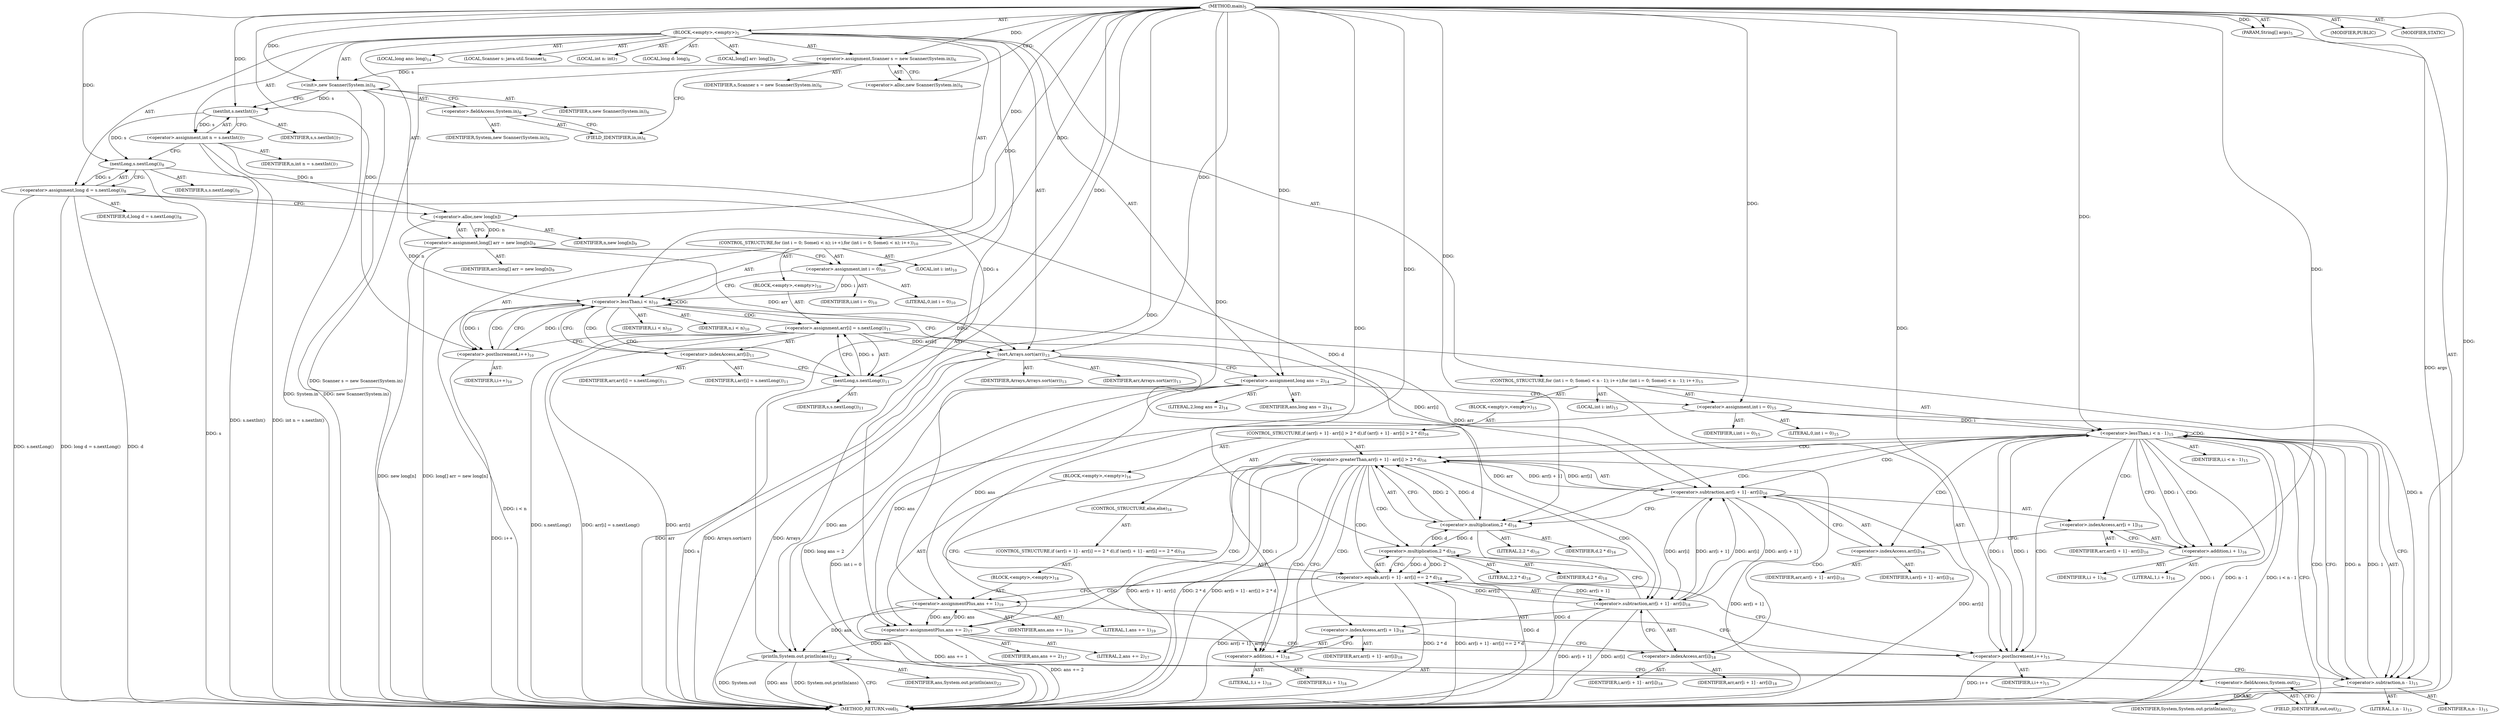 digraph "main" {  
"19" [label = <(METHOD,main)<SUB>5</SUB>> ]
"20" [label = <(PARAM,String[] args)<SUB>5</SUB>> ]
"21" [label = <(BLOCK,&lt;empty&gt;,&lt;empty&gt;)<SUB>5</SUB>> ]
"4" [label = <(LOCAL,Scanner s: java.util.Scanner)<SUB>6</SUB>> ]
"22" [label = <(&lt;operator&gt;.assignment,Scanner s = new Scanner(System.in))<SUB>6</SUB>> ]
"23" [label = <(IDENTIFIER,s,Scanner s = new Scanner(System.in))<SUB>6</SUB>> ]
"24" [label = <(&lt;operator&gt;.alloc,new Scanner(System.in))<SUB>6</SUB>> ]
"25" [label = <(&lt;init&gt;,new Scanner(System.in))<SUB>6</SUB>> ]
"3" [label = <(IDENTIFIER,s,new Scanner(System.in))<SUB>6</SUB>> ]
"26" [label = <(&lt;operator&gt;.fieldAccess,System.in)<SUB>6</SUB>> ]
"27" [label = <(IDENTIFIER,System,new Scanner(System.in))<SUB>6</SUB>> ]
"28" [label = <(FIELD_IDENTIFIER,in,in)<SUB>6</SUB>> ]
"29" [label = <(LOCAL,int n: int)<SUB>7</SUB>> ]
"30" [label = <(&lt;operator&gt;.assignment,int n = s.nextInt())<SUB>7</SUB>> ]
"31" [label = <(IDENTIFIER,n,int n = s.nextInt())<SUB>7</SUB>> ]
"32" [label = <(nextInt,s.nextInt())<SUB>7</SUB>> ]
"33" [label = <(IDENTIFIER,s,s.nextInt())<SUB>7</SUB>> ]
"34" [label = <(LOCAL,long d: long)<SUB>8</SUB>> ]
"35" [label = <(&lt;operator&gt;.assignment,long d = s.nextLong())<SUB>8</SUB>> ]
"36" [label = <(IDENTIFIER,d,long d = s.nextLong())<SUB>8</SUB>> ]
"37" [label = <(nextLong,s.nextLong())<SUB>8</SUB>> ]
"38" [label = <(IDENTIFIER,s,s.nextLong())<SUB>8</SUB>> ]
"39" [label = <(LOCAL,long[] arr: long[])<SUB>9</SUB>> ]
"40" [label = <(&lt;operator&gt;.assignment,long[] arr = new long[n])<SUB>9</SUB>> ]
"41" [label = <(IDENTIFIER,arr,long[] arr = new long[n])<SUB>9</SUB>> ]
"42" [label = <(&lt;operator&gt;.alloc,new long[n])> ]
"43" [label = <(IDENTIFIER,n,new long[n])<SUB>9</SUB>> ]
"44" [label = <(CONTROL_STRUCTURE,for (int i = 0; Some(i &lt; n); i++),for (int i = 0; Some(i &lt; n); i++))<SUB>10</SUB>> ]
"45" [label = <(LOCAL,int i: int)<SUB>10</SUB>> ]
"46" [label = <(&lt;operator&gt;.assignment,int i = 0)<SUB>10</SUB>> ]
"47" [label = <(IDENTIFIER,i,int i = 0)<SUB>10</SUB>> ]
"48" [label = <(LITERAL,0,int i = 0)<SUB>10</SUB>> ]
"49" [label = <(&lt;operator&gt;.lessThan,i &lt; n)<SUB>10</SUB>> ]
"50" [label = <(IDENTIFIER,i,i &lt; n)<SUB>10</SUB>> ]
"51" [label = <(IDENTIFIER,n,i &lt; n)<SUB>10</SUB>> ]
"52" [label = <(&lt;operator&gt;.postIncrement,i++)<SUB>10</SUB>> ]
"53" [label = <(IDENTIFIER,i,i++)<SUB>10</SUB>> ]
"54" [label = <(BLOCK,&lt;empty&gt;,&lt;empty&gt;)<SUB>10</SUB>> ]
"55" [label = <(&lt;operator&gt;.assignment,arr[i] = s.nextLong())<SUB>11</SUB>> ]
"56" [label = <(&lt;operator&gt;.indexAccess,arr[i])<SUB>11</SUB>> ]
"57" [label = <(IDENTIFIER,arr,arr[i] = s.nextLong())<SUB>11</SUB>> ]
"58" [label = <(IDENTIFIER,i,arr[i] = s.nextLong())<SUB>11</SUB>> ]
"59" [label = <(nextLong,s.nextLong())<SUB>11</SUB>> ]
"60" [label = <(IDENTIFIER,s,s.nextLong())<SUB>11</SUB>> ]
"61" [label = <(sort,Arrays.sort(arr))<SUB>13</SUB>> ]
"62" [label = <(IDENTIFIER,Arrays,Arrays.sort(arr))<SUB>13</SUB>> ]
"63" [label = <(IDENTIFIER,arr,Arrays.sort(arr))<SUB>13</SUB>> ]
"64" [label = <(LOCAL,long ans: long)<SUB>14</SUB>> ]
"65" [label = <(&lt;operator&gt;.assignment,long ans = 2)<SUB>14</SUB>> ]
"66" [label = <(IDENTIFIER,ans,long ans = 2)<SUB>14</SUB>> ]
"67" [label = <(LITERAL,2,long ans = 2)<SUB>14</SUB>> ]
"68" [label = <(CONTROL_STRUCTURE,for (int i = 0; Some(i &lt; n - 1); i++),for (int i = 0; Some(i &lt; n - 1); i++))<SUB>15</SUB>> ]
"69" [label = <(LOCAL,int i: int)<SUB>15</SUB>> ]
"70" [label = <(&lt;operator&gt;.assignment,int i = 0)<SUB>15</SUB>> ]
"71" [label = <(IDENTIFIER,i,int i = 0)<SUB>15</SUB>> ]
"72" [label = <(LITERAL,0,int i = 0)<SUB>15</SUB>> ]
"73" [label = <(&lt;operator&gt;.lessThan,i &lt; n - 1)<SUB>15</SUB>> ]
"74" [label = <(IDENTIFIER,i,i &lt; n - 1)<SUB>15</SUB>> ]
"75" [label = <(&lt;operator&gt;.subtraction,n - 1)<SUB>15</SUB>> ]
"76" [label = <(IDENTIFIER,n,n - 1)<SUB>15</SUB>> ]
"77" [label = <(LITERAL,1,n - 1)<SUB>15</SUB>> ]
"78" [label = <(&lt;operator&gt;.postIncrement,i++)<SUB>15</SUB>> ]
"79" [label = <(IDENTIFIER,i,i++)<SUB>15</SUB>> ]
"80" [label = <(BLOCK,&lt;empty&gt;,&lt;empty&gt;)<SUB>15</SUB>> ]
"81" [label = <(CONTROL_STRUCTURE,if (arr[i + 1] - arr[i] &gt; 2 * d),if (arr[i + 1] - arr[i] &gt; 2 * d))<SUB>16</SUB>> ]
"82" [label = <(&lt;operator&gt;.greaterThan,arr[i + 1] - arr[i] &gt; 2 * d)<SUB>16</SUB>> ]
"83" [label = <(&lt;operator&gt;.subtraction,arr[i + 1] - arr[i])<SUB>16</SUB>> ]
"84" [label = <(&lt;operator&gt;.indexAccess,arr[i + 1])<SUB>16</SUB>> ]
"85" [label = <(IDENTIFIER,arr,arr[i + 1] - arr[i])<SUB>16</SUB>> ]
"86" [label = <(&lt;operator&gt;.addition,i + 1)<SUB>16</SUB>> ]
"87" [label = <(IDENTIFIER,i,i + 1)<SUB>16</SUB>> ]
"88" [label = <(LITERAL,1,i + 1)<SUB>16</SUB>> ]
"89" [label = <(&lt;operator&gt;.indexAccess,arr[i])<SUB>16</SUB>> ]
"90" [label = <(IDENTIFIER,arr,arr[i + 1] - arr[i])<SUB>16</SUB>> ]
"91" [label = <(IDENTIFIER,i,arr[i + 1] - arr[i])<SUB>16</SUB>> ]
"92" [label = <(&lt;operator&gt;.multiplication,2 * d)<SUB>16</SUB>> ]
"93" [label = <(LITERAL,2,2 * d)<SUB>16</SUB>> ]
"94" [label = <(IDENTIFIER,d,2 * d)<SUB>16</SUB>> ]
"95" [label = <(BLOCK,&lt;empty&gt;,&lt;empty&gt;)<SUB>16</SUB>> ]
"96" [label = <(&lt;operator&gt;.assignmentPlus,ans += 2)<SUB>17</SUB>> ]
"97" [label = <(IDENTIFIER,ans,ans += 2)<SUB>17</SUB>> ]
"98" [label = <(LITERAL,2,ans += 2)<SUB>17</SUB>> ]
"99" [label = <(CONTROL_STRUCTURE,else,else)<SUB>18</SUB>> ]
"100" [label = <(CONTROL_STRUCTURE,if (arr[i + 1] - arr[i] == 2 * d),if (arr[i + 1] - arr[i] == 2 * d))<SUB>18</SUB>> ]
"101" [label = <(&lt;operator&gt;.equals,arr[i + 1] - arr[i] == 2 * d)<SUB>18</SUB>> ]
"102" [label = <(&lt;operator&gt;.subtraction,arr[i + 1] - arr[i])<SUB>18</SUB>> ]
"103" [label = <(&lt;operator&gt;.indexAccess,arr[i + 1])<SUB>18</SUB>> ]
"104" [label = <(IDENTIFIER,arr,arr[i + 1] - arr[i])<SUB>18</SUB>> ]
"105" [label = <(&lt;operator&gt;.addition,i + 1)<SUB>18</SUB>> ]
"106" [label = <(IDENTIFIER,i,i + 1)<SUB>18</SUB>> ]
"107" [label = <(LITERAL,1,i + 1)<SUB>18</SUB>> ]
"108" [label = <(&lt;operator&gt;.indexAccess,arr[i])<SUB>18</SUB>> ]
"109" [label = <(IDENTIFIER,arr,arr[i + 1] - arr[i])<SUB>18</SUB>> ]
"110" [label = <(IDENTIFIER,i,arr[i + 1] - arr[i])<SUB>18</SUB>> ]
"111" [label = <(&lt;operator&gt;.multiplication,2 * d)<SUB>18</SUB>> ]
"112" [label = <(LITERAL,2,2 * d)<SUB>18</SUB>> ]
"113" [label = <(IDENTIFIER,d,2 * d)<SUB>18</SUB>> ]
"114" [label = <(BLOCK,&lt;empty&gt;,&lt;empty&gt;)<SUB>18</SUB>> ]
"115" [label = <(&lt;operator&gt;.assignmentPlus,ans += 1)<SUB>19</SUB>> ]
"116" [label = <(IDENTIFIER,ans,ans += 1)<SUB>19</SUB>> ]
"117" [label = <(LITERAL,1,ans += 1)<SUB>19</SUB>> ]
"118" [label = <(println,System.out.println(ans))<SUB>22</SUB>> ]
"119" [label = <(&lt;operator&gt;.fieldAccess,System.out)<SUB>22</SUB>> ]
"120" [label = <(IDENTIFIER,System,System.out.println(ans))<SUB>22</SUB>> ]
"121" [label = <(FIELD_IDENTIFIER,out,out)<SUB>22</SUB>> ]
"122" [label = <(IDENTIFIER,ans,System.out.println(ans))<SUB>22</SUB>> ]
"123" [label = <(MODIFIER,PUBLIC)> ]
"124" [label = <(MODIFIER,STATIC)> ]
"125" [label = <(METHOD_RETURN,void)<SUB>5</SUB>> ]
  "19" -> "20"  [ label = "AST: "] 
  "19" -> "21"  [ label = "AST: "] 
  "19" -> "123"  [ label = "AST: "] 
  "19" -> "124"  [ label = "AST: "] 
  "19" -> "125"  [ label = "AST: "] 
  "21" -> "4"  [ label = "AST: "] 
  "21" -> "22"  [ label = "AST: "] 
  "21" -> "25"  [ label = "AST: "] 
  "21" -> "29"  [ label = "AST: "] 
  "21" -> "30"  [ label = "AST: "] 
  "21" -> "34"  [ label = "AST: "] 
  "21" -> "35"  [ label = "AST: "] 
  "21" -> "39"  [ label = "AST: "] 
  "21" -> "40"  [ label = "AST: "] 
  "21" -> "44"  [ label = "AST: "] 
  "21" -> "61"  [ label = "AST: "] 
  "21" -> "64"  [ label = "AST: "] 
  "21" -> "65"  [ label = "AST: "] 
  "21" -> "68"  [ label = "AST: "] 
  "21" -> "118"  [ label = "AST: "] 
  "22" -> "23"  [ label = "AST: "] 
  "22" -> "24"  [ label = "AST: "] 
  "25" -> "3"  [ label = "AST: "] 
  "25" -> "26"  [ label = "AST: "] 
  "26" -> "27"  [ label = "AST: "] 
  "26" -> "28"  [ label = "AST: "] 
  "30" -> "31"  [ label = "AST: "] 
  "30" -> "32"  [ label = "AST: "] 
  "32" -> "33"  [ label = "AST: "] 
  "35" -> "36"  [ label = "AST: "] 
  "35" -> "37"  [ label = "AST: "] 
  "37" -> "38"  [ label = "AST: "] 
  "40" -> "41"  [ label = "AST: "] 
  "40" -> "42"  [ label = "AST: "] 
  "42" -> "43"  [ label = "AST: "] 
  "44" -> "45"  [ label = "AST: "] 
  "44" -> "46"  [ label = "AST: "] 
  "44" -> "49"  [ label = "AST: "] 
  "44" -> "52"  [ label = "AST: "] 
  "44" -> "54"  [ label = "AST: "] 
  "46" -> "47"  [ label = "AST: "] 
  "46" -> "48"  [ label = "AST: "] 
  "49" -> "50"  [ label = "AST: "] 
  "49" -> "51"  [ label = "AST: "] 
  "52" -> "53"  [ label = "AST: "] 
  "54" -> "55"  [ label = "AST: "] 
  "55" -> "56"  [ label = "AST: "] 
  "55" -> "59"  [ label = "AST: "] 
  "56" -> "57"  [ label = "AST: "] 
  "56" -> "58"  [ label = "AST: "] 
  "59" -> "60"  [ label = "AST: "] 
  "61" -> "62"  [ label = "AST: "] 
  "61" -> "63"  [ label = "AST: "] 
  "65" -> "66"  [ label = "AST: "] 
  "65" -> "67"  [ label = "AST: "] 
  "68" -> "69"  [ label = "AST: "] 
  "68" -> "70"  [ label = "AST: "] 
  "68" -> "73"  [ label = "AST: "] 
  "68" -> "78"  [ label = "AST: "] 
  "68" -> "80"  [ label = "AST: "] 
  "70" -> "71"  [ label = "AST: "] 
  "70" -> "72"  [ label = "AST: "] 
  "73" -> "74"  [ label = "AST: "] 
  "73" -> "75"  [ label = "AST: "] 
  "75" -> "76"  [ label = "AST: "] 
  "75" -> "77"  [ label = "AST: "] 
  "78" -> "79"  [ label = "AST: "] 
  "80" -> "81"  [ label = "AST: "] 
  "81" -> "82"  [ label = "AST: "] 
  "81" -> "95"  [ label = "AST: "] 
  "81" -> "99"  [ label = "AST: "] 
  "82" -> "83"  [ label = "AST: "] 
  "82" -> "92"  [ label = "AST: "] 
  "83" -> "84"  [ label = "AST: "] 
  "83" -> "89"  [ label = "AST: "] 
  "84" -> "85"  [ label = "AST: "] 
  "84" -> "86"  [ label = "AST: "] 
  "86" -> "87"  [ label = "AST: "] 
  "86" -> "88"  [ label = "AST: "] 
  "89" -> "90"  [ label = "AST: "] 
  "89" -> "91"  [ label = "AST: "] 
  "92" -> "93"  [ label = "AST: "] 
  "92" -> "94"  [ label = "AST: "] 
  "95" -> "96"  [ label = "AST: "] 
  "96" -> "97"  [ label = "AST: "] 
  "96" -> "98"  [ label = "AST: "] 
  "99" -> "100"  [ label = "AST: "] 
  "100" -> "101"  [ label = "AST: "] 
  "100" -> "114"  [ label = "AST: "] 
  "101" -> "102"  [ label = "AST: "] 
  "101" -> "111"  [ label = "AST: "] 
  "102" -> "103"  [ label = "AST: "] 
  "102" -> "108"  [ label = "AST: "] 
  "103" -> "104"  [ label = "AST: "] 
  "103" -> "105"  [ label = "AST: "] 
  "105" -> "106"  [ label = "AST: "] 
  "105" -> "107"  [ label = "AST: "] 
  "108" -> "109"  [ label = "AST: "] 
  "108" -> "110"  [ label = "AST: "] 
  "111" -> "112"  [ label = "AST: "] 
  "111" -> "113"  [ label = "AST: "] 
  "114" -> "115"  [ label = "AST: "] 
  "115" -> "116"  [ label = "AST: "] 
  "115" -> "117"  [ label = "AST: "] 
  "118" -> "119"  [ label = "AST: "] 
  "118" -> "122"  [ label = "AST: "] 
  "119" -> "120"  [ label = "AST: "] 
  "119" -> "121"  [ label = "AST: "] 
  "22" -> "28"  [ label = "CFG: "] 
  "25" -> "32"  [ label = "CFG: "] 
  "30" -> "37"  [ label = "CFG: "] 
  "35" -> "42"  [ label = "CFG: "] 
  "40" -> "46"  [ label = "CFG: "] 
  "61" -> "65"  [ label = "CFG: "] 
  "65" -> "70"  [ label = "CFG: "] 
  "118" -> "125"  [ label = "CFG: "] 
  "24" -> "22"  [ label = "CFG: "] 
  "26" -> "25"  [ label = "CFG: "] 
  "32" -> "30"  [ label = "CFG: "] 
  "37" -> "35"  [ label = "CFG: "] 
  "42" -> "40"  [ label = "CFG: "] 
  "46" -> "49"  [ label = "CFG: "] 
  "49" -> "56"  [ label = "CFG: "] 
  "49" -> "61"  [ label = "CFG: "] 
  "52" -> "49"  [ label = "CFG: "] 
  "70" -> "75"  [ label = "CFG: "] 
  "73" -> "86"  [ label = "CFG: "] 
  "73" -> "121"  [ label = "CFG: "] 
  "78" -> "75"  [ label = "CFG: "] 
  "119" -> "118"  [ label = "CFG: "] 
  "28" -> "26"  [ label = "CFG: "] 
  "55" -> "52"  [ label = "CFG: "] 
  "75" -> "73"  [ label = "CFG: "] 
  "121" -> "119"  [ label = "CFG: "] 
  "56" -> "59"  [ label = "CFG: "] 
  "59" -> "55"  [ label = "CFG: "] 
  "82" -> "96"  [ label = "CFG: "] 
  "82" -> "105"  [ label = "CFG: "] 
  "83" -> "92"  [ label = "CFG: "] 
  "92" -> "82"  [ label = "CFG: "] 
  "96" -> "78"  [ label = "CFG: "] 
  "84" -> "89"  [ label = "CFG: "] 
  "89" -> "83"  [ label = "CFG: "] 
  "101" -> "115"  [ label = "CFG: "] 
  "101" -> "78"  [ label = "CFG: "] 
  "86" -> "84"  [ label = "CFG: "] 
  "102" -> "111"  [ label = "CFG: "] 
  "111" -> "101"  [ label = "CFG: "] 
  "115" -> "78"  [ label = "CFG: "] 
  "103" -> "108"  [ label = "CFG: "] 
  "108" -> "102"  [ label = "CFG: "] 
  "105" -> "103"  [ label = "CFG: "] 
  "19" -> "24"  [ label = "CFG: "] 
  "20" -> "125"  [ label = "DDG: args"] 
  "22" -> "125"  [ label = "DDG: Scanner s = new Scanner(System.in)"] 
  "25" -> "125"  [ label = "DDG: System.in"] 
  "25" -> "125"  [ label = "DDG: new Scanner(System.in)"] 
  "30" -> "125"  [ label = "DDG: s.nextInt()"] 
  "30" -> "125"  [ label = "DDG: int n = s.nextInt()"] 
  "35" -> "125"  [ label = "DDG: d"] 
  "37" -> "125"  [ label = "DDG: s"] 
  "35" -> "125"  [ label = "DDG: s.nextLong()"] 
  "35" -> "125"  [ label = "DDG: long d = s.nextLong()"] 
  "40" -> "125"  [ label = "DDG: new long[n]"] 
  "40" -> "125"  [ label = "DDG: long[] arr = new long[n]"] 
  "49" -> "125"  [ label = "DDG: i &lt; n"] 
  "61" -> "125"  [ label = "DDG: arr"] 
  "61" -> "125"  [ label = "DDG: Arrays.sort(arr)"] 
  "65" -> "125"  [ label = "DDG: long ans = 2"] 
  "70" -> "125"  [ label = "DDG: int i = 0"] 
  "73" -> "125"  [ label = "DDG: i"] 
  "75" -> "125"  [ label = "DDG: n"] 
  "73" -> "125"  [ label = "DDG: n - 1"] 
  "73" -> "125"  [ label = "DDG: i &lt; n - 1"] 
  "118" -> "125"  [ label = "DDG: System.out"] 
  "118" -> "125"  [ label = "DDG: ans"] 
  "118" -> "125"  [ label = "DDG: System.out.println(ans)"] 
  "83" -> "125"  [ label = "DDG: arr[i + 1]"] 
  "83" -> "125"  [ label = "DDG: arr[i]"] 
  "82" -> "125"  [ label = "DDG: arr[i + 1] - arr[i]"] 
  "92" -> "125"  [ label = "DDG: d"] 
  "82" -> "125"  [ label = "DDG: 2 * d"] 
  "82" -> "125"  [ label = "DDG: arr[i + 1] - arr[i] &gt; 2 * d"] 
  "102" -> "125"  [ label = "DDG: arr[i + 1]"] 
  "102" -> "125"  [ label = "DDG: arr[i]"] 
  "101" -> "125"  [ label = "DDG: arr[i + 1] - arr[i]"] 
  "111" -> "125"  [ label = "DDG: d"] 
  "101" -> "125"  [ label = "DDG: 2 * d"] 
  "101" -> "125"  [ label = "DDG: arr[i + 1] - arr[i] == 2 * d"] 
  "115" -> "125"  [ label = "DDG: ans += 1"] 
  "96" -> "125"  [ label = "DDG: ans += 2"] 
  "78" -> "125"  [ label = "DDG: i++"] 
  "55" -> "125"  [ label = "DDG: arr[i]"] 
  "59" -> "125"  [ label = "DDG: s"] 
  "55" -> "125"  [ label = "DDG: s.nextLong()"] 
  "55" -> "125"  [ label = "DDG: arr[i] = s.nextLong()"] 
  "52" -> "125"  [ label = "DDG: i++"] 
  "61" -> "125"  [ label = "DDG: Arrays"] 
  "19" -> "20"  [ label = "DDG: "] 
  "19" -> "22"  [ label = "DDG: "] 
  "32" -> "30"  [ label = "DDG: s"] 
  "37" -> "35"  [ label = "DDG: s"] 
  "42" -> "40"  [ label = "DDG: n"] 
  "19" -> "65"  [ label = "DDG: "] 
  "22" -> "25"  [ label = "DDG: s"] 
  "19" -> "25"  [ label = "DDG: "] 
  "19" -> "46"  [ label = "DDG: "] 
  "19" -> "61"  [ label = "DDG: "] 
  "40" -> "61"  [ label = "DDG: arr"] 
  "55" -> "61"  [ label = "DDG: arr[i]"] 
  "19" -> "70"  [ label = "DDG: "] 
  "65" -> "118"  [ label = "DDG: ans"] 
  "115" -> "118"  [ label = "DDG: ans"] 
  "96" -> "118"  [ label = "DDG: ans"] 
  "19" -> "118"  [ label = "DDG: "] 
  "25" -> "32"  [ label = "DDG: s"] 
  "19" -> "32"  [ label = "DDG: "] 
  "32" -> "37"  [ label = "DDG: s"] 
  "19" -> "37"  [ label = "DDG: "] 
  "30" -> "42"  [ label = "DDG: n"] 
  "19" -> "42"  [ label = "DDG: "] 
  "46" -> "49"  [ label = "DDG: i"] 
  "52" -> "49"  [ label = "DDG: i"] 
  "19" -> "49"  [ label = "DDG: "] 
  "42" -> "49"  [ label = "DDG: n"] 
  "49" -> "52"  [ label = "DDG: i"] 
  "19" -> "52"  [ label = "DDG: "] 
  "59" -> "55"  [ label = "DDG: s"] 
  "70" -> "73"  [ label = "DDG: i"] 
  "78" -> "73"  [ label = "DDG: i"] 
  "19" -> "73"  [ label = "DDG: "] 
  "75" -> "73"  [ label = "DDG: n"] 
  "75" -> "73"  [ label = "DDG: 1"] 
  "19" -> "78"  [ label = "DDG: "] 
  "73" -> "78"  [ label = "DDG: i"] 
  "49" -> "75"  [ label = "DDG: n"] 
  "19" -> "75"  [ label = "DDG: "] 
  "37" -> "59"  [ label = "DDG: s"] 
  "19" -> "59"  [ label = "DDG: "] 
  "83" -> "82"  [ label = "DDG: arr[i + 1]"] 
  "83" -> "82"  [ label = "DDG: arr[i]"] 
  "92" -> "82"  [ label = "DDG: 2"] 
  "92" -> "82"  [ label = "DDG: d"] 
  "19" -> "96"  [ label = "DDG: "] 
  "61" -> "83"  [ label = "DDG: arr"] 
  "102" -> "83"  [ label = "DDG: arr[i + 1]"] 
  "102" -> "83"  [ label = "DDG: arr[i]"] 
  "55" -> "83"  [ label = "DDG: arr[i]"] 
  "19" -> "92"  [ label = "DDG: "] 
  "35" -> "92"  [ label = "DDG: d"] 
  "111" -> "92"  [ label = "DDG: d"] 
  "65" -> "96"  [ label = "DDG: ans"] 
  "115" -> "96"  [ label = "DDG: ans"] 
  "102" -> "101"  [ label = "DDG: arr[i + 1]"] 
  "102" -> "101"  [ label = "DDG: arr[i]"] 
  "111" -> "101"  [ label = "DDG: 2"] 
  "111" -> "101"  [ label = "DDG: d"] 
  "19" -> "115"  [ label = "DDG: "] 
  "73" -> "86"  [ label = "DDG: i"] 
  "19" -> "86"  [ label = "DDG: "] 
  "61" -> "102"  [ label = "DDG: arr"] 
  "83" -> "102"  [ label = "DDG: arr[i + 1]"] 
  "83" -> "102"  [ label = "DDG: arr[i]"] 
  "19" -> "111"  [ label = "DDG: "] 
  "92" -> "111"  [ label = "DDG: d"] 
  "65" -> "115"  [ label = "DDG: ans"] 
  "96" -> "115"  [ label = "DDG: ans"] 
  "19" -> "105"  [ label = "DDG: "] 
  "73" -> "105"  [ label = "DDG: i"] 
  "49" -> "49"  [ label = "CDG: "] 
  "49" -> "52"  [ label = "CDG: "] 
  "49" -> "56"  [ label = "CDG: "] 
  "49" -> "59"  [ label = "CDG: "] 
  "49" -> "55"  [ label = "CDG: "] 
  "73" -> "73"  [ label = "CDG: "] 
  "73" -> "89"  [ label = "CDG: "] 
  "73" -> "75"  [ label = "CDG: "] 
  "73" -> "84"  [ label = "CDG: "] 
  "73" -> "92"  [ label = "CDG: "] 
  "73" -> "82"  [ label = "CDG: "] 
  "73" -> "83"  [ label = "CDG: "] 
  "73" -> "78"  [ label = "CDG: "] 
  "73" -> "86"  [ label = "CDG: "] 
  "82" -> "96"  [ label = "CDG: "] 
  "82" -> "102"  [ label = "CDG: "] 
  "82" -> "103"  [ label = "CDG: "] 
  "82" -> "101"  [ label = "CDG: "] 
  "82" -> "105"  [ label = "CDG: "] 
  "82" -> "108"  [ label = "CDG: "] 
  "82" -> "111"  [ label = "CDG: "] 
  "101" -> "115"  [ label = "CDG: "] 
}
